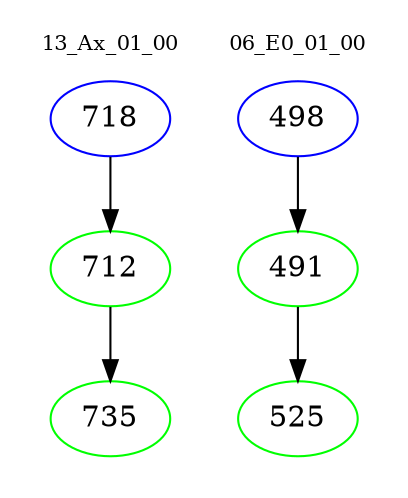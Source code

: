 digraph{
subgraph cluster_0 {
color = white
label = "13_Ax_01_00";
fontsize=10;
T0_718 [label="718", color="blue"]
T0_718 -> T0_712 [color="black"]
T0_712 [label="712", color="green"]
T0_712 -> T0_735 [color="black"]
T0_735 [label="735", color="green"]
}
subgraph cluster_1 {
color = white
label = "06_E0_01_00";
fontsize=10;
T1_498 [label="498", color="blue"]
T1_498 -> T1_491 [color="black"]
T1_491 [label="491", color="green"]
T1_491 -> T1_525 [color="black"]
T1_525 [label="525", color="green"]
}
}
